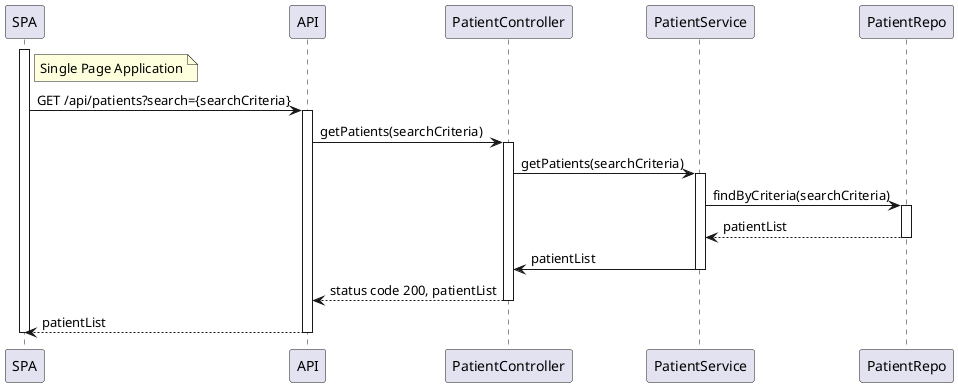 @startuml

activate SPA
note right of SPA
Single Page Application
end note 

SPA -> API : GET /api/patients?search={searchCriteria}
activate API

API -> PatientController : getPatients(searchCriteria)
activate PatientController

PatientController -> PatientService : getPatients(searchCriteria)
activate PatientService

PatientService -> PatientRepo : findByCriteria(searchCriteria)
activate PatientRepo
PatientRepo --> PatientService : patientList
deactivate PatientRepo

PatientService -> PatientController: patientList
deactivate PatientService

PatientController --> API : status code 200, patientList
deactivate PatientController

API --> SPA : patientList
deactivate API

deactivate SPA

@enduml
